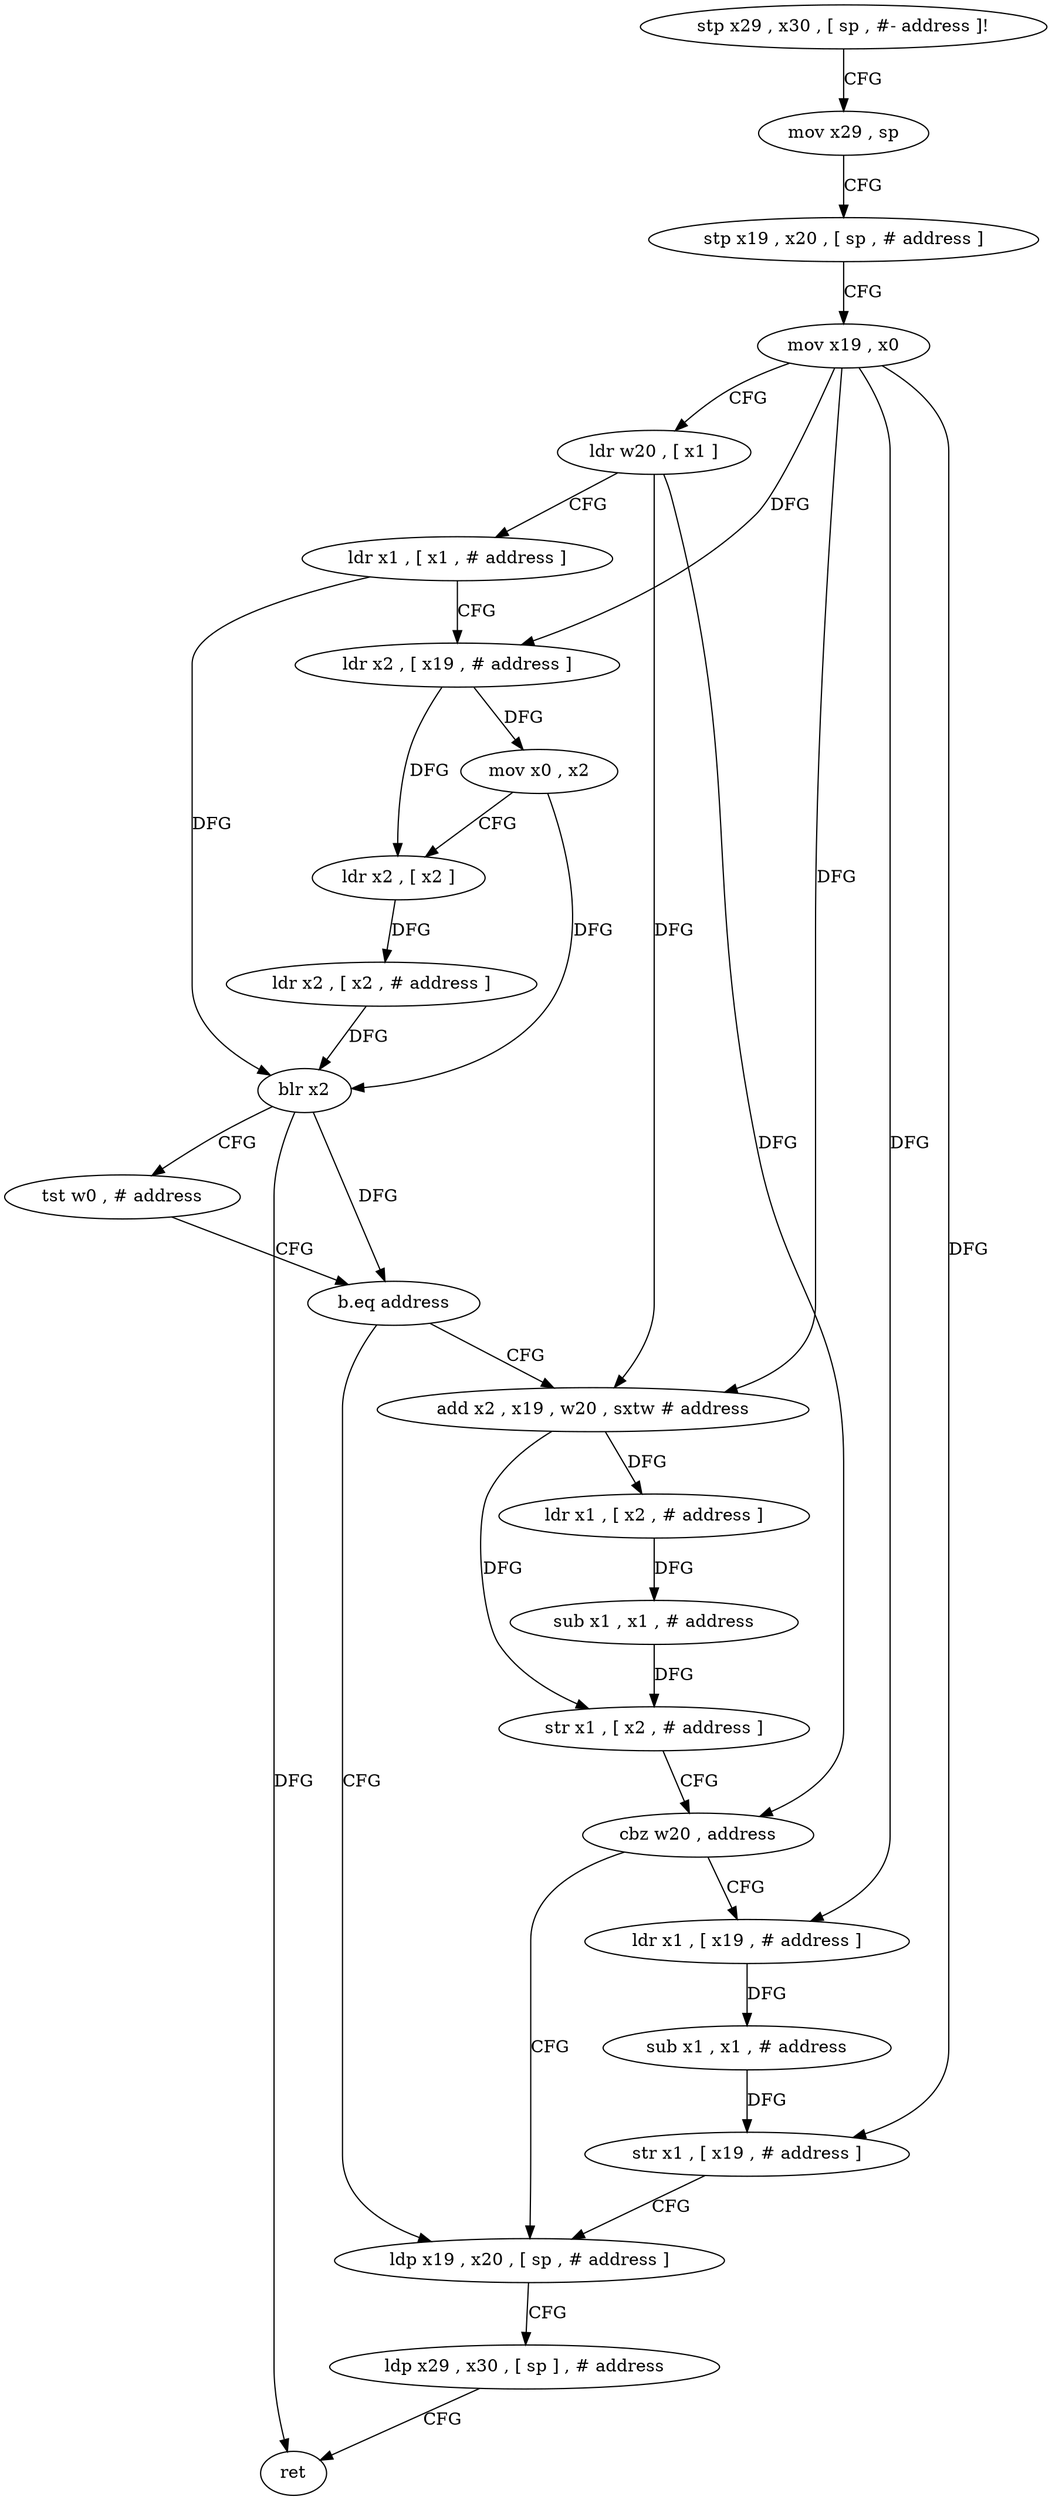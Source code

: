 digraph "func" {
"78856" [label = "stp x29 , x30 , [ sp , #- address ]!" ]
"78860" [label = "mov x29 , sp" ]
"78864" [label = "stp x19 , x20 , [ sp , # address ]" ]
"78868" [label = "mov x19 , x0" ]
"78872" [label = "ldr w20 , [ x1 ]" ]
"78876" [label = "ldr x1 , [ x1 , # address ]" ]
"78880" [label = "ldr x2 , [ x19 , # address ]" ]
"78884" [label = "mov x0 , x2" ]
"78888" [label = "ldr x2 , [ x2 ]" ]
"78892" [label = "ldr x2 , [ x2 , # address ]" ]
"78896" [label = "blr x2" ]
"78900" [label = "tst w0 , # address" ]
"78904" [label = "b.eq address" ]
"78940" [label = "ldp x19 , x20 , [ sp , # address ]" ]
"78908" [label = "add x2 , x19 , w20 , sxtw # address" ]
"78944" [label = "ldp x29 , x30 , [ sp ] , # address" ]
"78948" [label = "ret" ]
"78912" [label = "ldr x1 , [ x2 , # address ]" ]
"78916" [label = "sub x1 , x1 , # address" ]
"78920" [label = "str x1 , [ x2 , # address ]" ]
"78924" [label = "cbz w20 , address" ]
"78928" [label = "ldr x1 , [ x19 , # address ]" ]
"78932" [label = "sub x1 , x1 , # address" ]
"78936" [label = "str x1 , [ x19 , # address ]" ]
"78856" -> "78860" [ label = "CFG" ]
"78860" -> "78864" [ label = "CFG" ]
"78864" -> "78868" [ label = "CFG" ]
"78868" -> "78872" [ label = "CFG" ]
"78868" -> "78880" [ label = "DFG" ]
"78868" -> "78908" [ label = "DFG" ]
"78868" -> "78928" [ label = "DFG" ]
"78868" -> "78936" [ label = "DFG" ]
"78872" -> "78876" [ label = "CFG" ]
"78872" -> "78908" [ label = "DFG" ]
"78872" -> "78924" [ label = "DFG" ]
"78876" -> "78880" [ label = "CFG" ]
"78876" -> "78896" [ label = "DFG" ]
"78880" -> "78884" [ label = "DFG" ]
"78880" -> "78888" [ label = "DFG" ]
"78884" -> "78888" [ label = "CFG" ]
"78884" -> "78896" [ label = "DFG" ]
"78888" -> "78892" [ label = "DFG" ]
"78892" -> "78896" [ label = "DFG" ]
"78896" -> "78900" [ label = "CFG" ]
"78896" -> "78904" [ label = "DFG" ]
"78896" -> "78948" [ label = "DFG" ]
"78900" -> "78904" [ label = "CFG" ]
"78904" -> "78940" [ label = "CFG" ]
"78904" -> "78908" [ label = "CFG" ]
"78940" -> "78944" [ label = "CFG" ]
"78908" -> "78912" [ label = "DFG" ]
"78908" -> "78920" [ label = "DFG" ]
"78944" -> "78948" [ label = "CFG" ]
"78912" -> "78916" [ label = "DFG" ]
"78916" -> "78920" [ label = "DFG" ]
"78920" -> "78924" [ label = "CFG" ]
"78924" -> "78940" [ label = "CFG" ]
"78924" -> "78928" [ label = "CFG" ]
"78928" -> "78932" [ label = "DFG" ]
"78932" -> "78936" [ label = "DFG" ]
"78936" -> "78940" [ label = "CFG" ]
}
